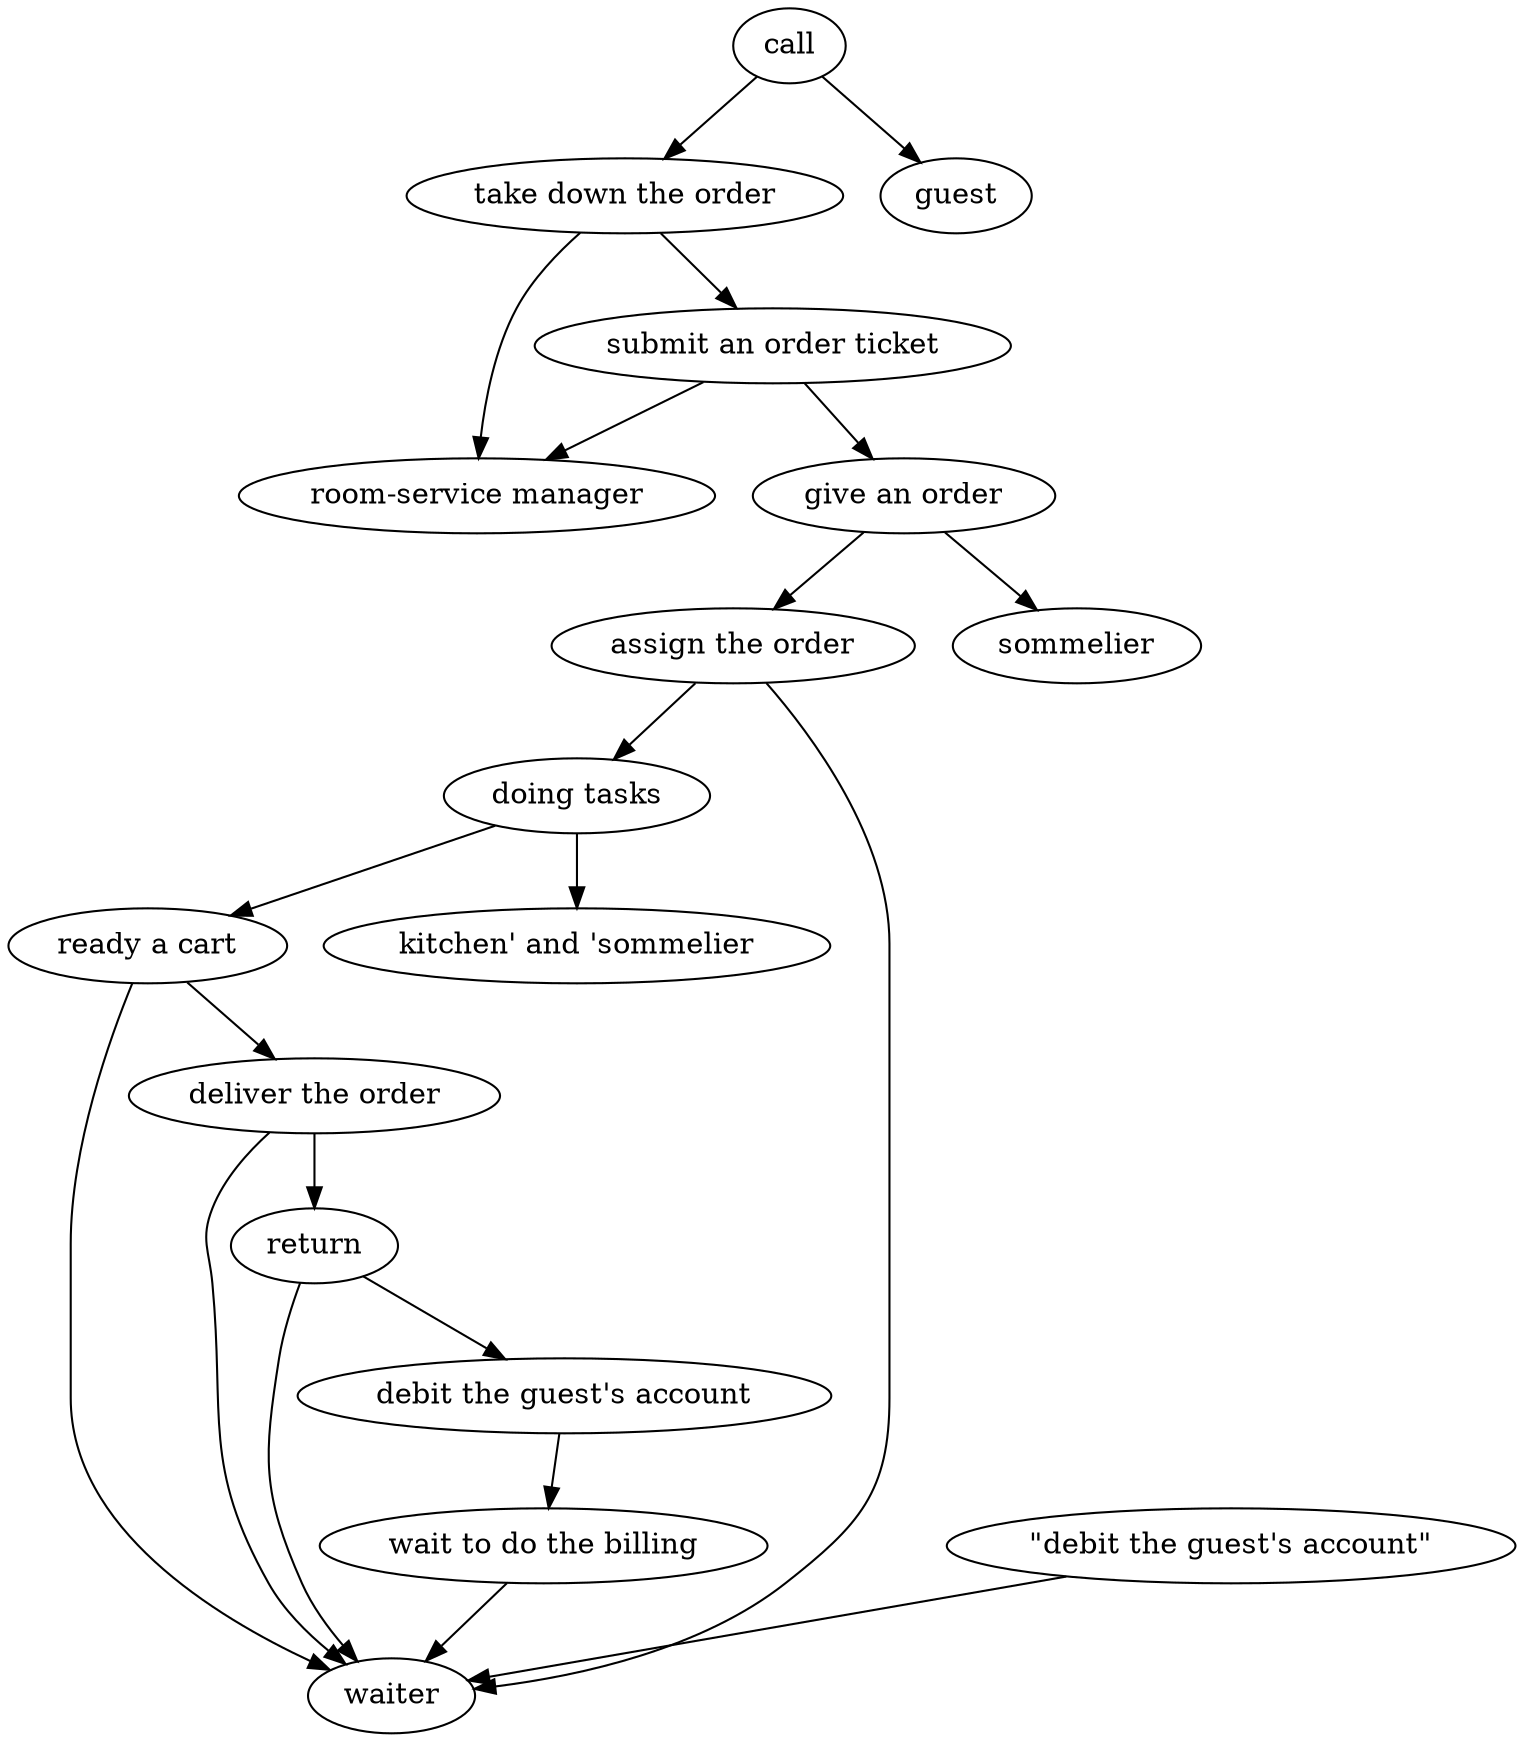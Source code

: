 strict digraph "doc-1.3" {
	graph [name="doc-1.3"];
	call	[attrs="{'type': 'Activity', 'label': 'call'}"];
	"take down the order"	[attrs="{'type': 'Activity', 'label': 'take down the order'}"];
	call -> "take down the order"	[attrs="{'type': 'flow', 'label': 'flow'}"];
	guest	[attrs="{'type': 'Actor', 'label': 'guest'}"];
	call -> guest	[attrs="{'type': 'actor performer', 'label': 'actor performer'}"];
	"submit an order ticket"	[attrs="{'type': 'Activity', 'label': 'submit an order ticket'}"];
	"take down the order" -> "submit an order ticket"	[attrs="{'type': 'flow', 'label': 'flow'}"];
	"room-service manager"	[attrs="{'type': 'Actor', 'label': 'room-service manager'}"];
	"take down the order" -> "room-service manager"	[attrs="{'type': 'actor performer', 'label': 'actor performer'}"];
	"give an order"	[attrs="{'type': 'Activity', 'label': 'give an order'}"];
	"submit an order ticket" -> "give an order"	[attrs="{'type': 'flow', 'label': 'flow'}"];
	"submit an order ticket" -> "room-service manager"	[attrs="{'type': 'actor performer', 'label': 'actor performer'}"];
	"assign the order"	[attrs="{'type': 'Activity', 'label': 'assign the order'}"];
	"give an order" -> "assign the order"	[attrs="{'type': 'flow', 'label': 'flow'}"];
	sommelier	[attrs="{'type': 'Actor', 'label': 'sommelier'}"];
	"give an order" -> sommelier	[attrs="{'type': 'actor performer', 'label': 'actor performer'}"];
	"doing tasks"	[attrs="{'type': 'Activity', 'label': 'doing tasks'}"];
	"assign the order" -> "doing tasks"	[attrs="{'type': 'flow', 'label': 'flow'}"];
	waiter	[attrs="{'type': 'Actor', 'label': 'waiter'}"];
	"assign the order" -> waiter	[attrs="{'type': 'actor performer', 'label': 'actor performer'}"];
	"ready a cart"	[attrs="{'type': 'Activity', 'label': 'ready a cart'}"];
	"doing tasks" -> "ready a cart"	[attrs="{'type': 'flow', 'label': 'flow'}"];
	"kitchen' and 'sommelier"	[attrs="{'type': 'Actor', 'label': \"kitchen' and 'sommelier\"}"];
	"doing tasks" -> "kitchen' and 'sommelier"	[attrs="{'type': 'actor performer', 'label': 'actor performer'}"];
	"deliver the order"	[attrs="{'type': 'Activity', 'label': 'deliver the order'}"];
	"ready a cart" -> "deliver the order"	[attrs="{'type': 'flow', 'label': 'flow'}"];
	"ready a cart" -> waiter	[attrs="{'type': 'actor performer', 'label': 'actor performer'}"];
	return	[attrs="{'type': 'Activity', 'label': 'return'}"];
	"deliver the order" -> return	[attrs="{'type': 'flow', 'label': 'flow'}"];
	"deliver the order" -> waiter	[attrs="{'type': 'actor performer', 'label': 'actor performer'}"];
	"debit the guest's account"	[attrs="{'type': 'Activity', 'label': \"debit the guest's account\"}"];
	return -> "debit the guest's account"	[attrs="{'type': 'flow', 'label': 'flow'}"];
	return -> waiter	[attrs="{'type': 'actor performer', 'label': 'actor performer'}"];
	"wait to do the billing"	[attrs="{'type': 'Activity', 'label': 'wait to do the billing'}"];
	"debit the guest's account" -> "wait to do the billing"	[attrs="{'type': 'flow', 'label': 'flow'}"];
	"wait to do the billing" -> waiter	[attrs="{'type': 'actor performer', 'label': 'actor performer'}"];
	"\"debit the guest's account\""	[attrs="{'type': 'Activity', 'label': '\"debit the guest\'s account\"'}"];
	"\"debit the guest's account\"" -> waiter	[attrs="{'type': 'actor performer', 'label': 'actor performer'}"];
}
